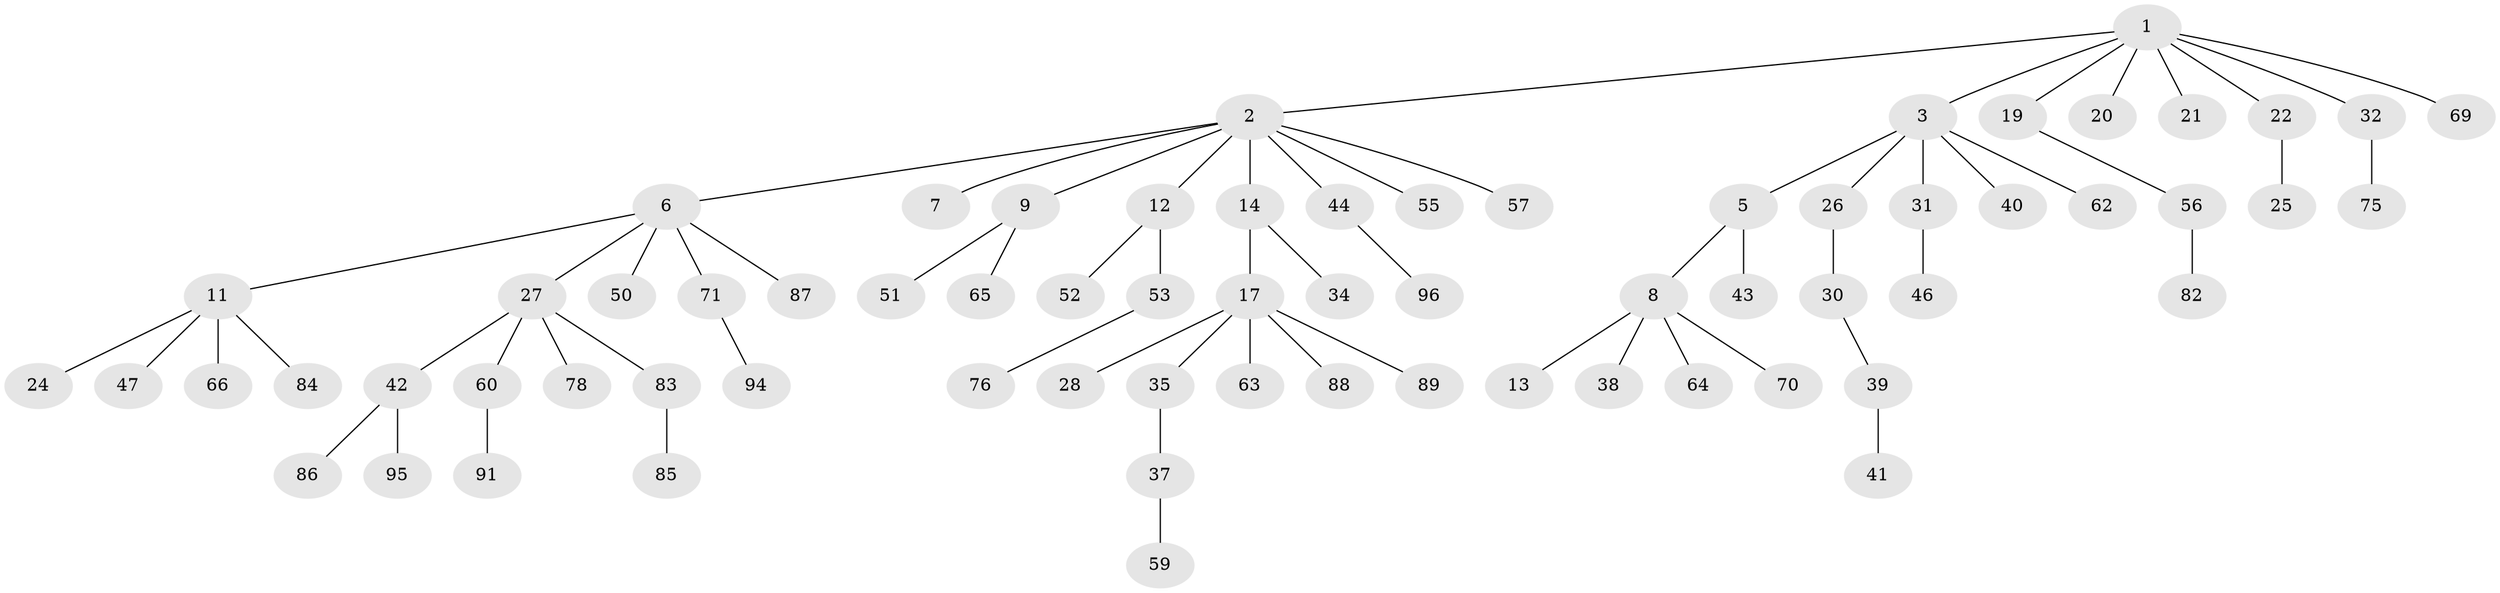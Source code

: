 // original degree distribution, {6: 0.04, 8: 0.01, 3: 0.1, 4: 0.07, 1: 0.51, 5: 0.01, 2: 0.26}
// Generated by graph-tools (version 1.1) at 2025/42/03/06/25 10:42:04]
// undirected, 69 vertices, 68 edges
graph export_dot {
graph [start="1"]
  node [color=gray90,style=filled];
  1 [super="+18"];
  2 [super="+4"];
  3 [super="+36"];
  5 [super="+15"];
  6 [super="+10"];
  7;
  8 [super="+23"];
  9;
  11 [super="+16"];
  12 [super="+33"];
  13 [super="+81"];
  14 [super="+48"];
  17 [super="+29"];
  19 [super="+61"];
  20;
  21;
  22;
  24;
  25 [super="+79"];
  26;
  27 [super="+99"];
  28;
  30 [super="+45"];
  31;
  32;
  34;
  35 [super="+77"];
  37;
  38;
  39 [super="+68"];
  40 [super="+49"];
  41;
  42 [super="+54"];
  43;
  44 [super="+97"];
  46 [super="+72"];
  47;
  50;
  51 [super="+92"];
  52;
  53 [super="+58"];
  55;
  56 [super="+73"];
  57;
  59 [super="+80"];
  60;
  62 [super="+67"];
  63;
  64;
  65 [super="+74"];
  66;
  69;
  70;
  71 [super="+90"];
  75 [super="+100"];
  76;
  78;
  82;
  83;
  84;
  85;
  86 [super="+98"];
  87;
  88;
  89 [super="+93"];
  91;
  94;
  95;
  96;
  1 -- 2;
  1 -- 3;
  1 -- 21;
  1 -- 22;
  1 -- 69;
  1 -- 32;
  1 -- 19;
  1 -- 20;
  2 -- 6;
  2 -- 12;
  2 -- 14;
  2 -- 44;
  2 -- 55;
  2 -- 57;
  2 -- 9;
  2 -- 7;
  3 -- 5;
  3 -- 26;
  3 -- 31;
  3 -- 62;
  3 -- 40;
  5 -- 8;
  5 -- 43;
  6 -- 11;
  6 -- 50;
  6 -- 27;
  6 -- 71;
  6 -- 87;
  8 -- 13;
  8 -- 38;
  8 -- 64;
  8 -- 70;
  9 -- 51;
  9 -- 65;
  11 -- 47;
  11 -- 66;
  11 -- 84;
  11 -- 24;
  12 -- 52;
  12 -- 53;
  14 -- 17;
  14 -- 34;
  17 -- 28;
  17 -- 63;
  17 -- 88;
  17 -- 35;
  17 -- 89;
  19 -- 56;
  22 -- 25;
  26 -- 30;
  27 -- 42;
  27 -- 60;
  27 -- 78;
  27 -- 83;
  30 -- 39;
  31 -- 46;
  32 -- 75;
  35 -- 37;
  37 -- 59;
  39 -- 41;
  42 -- 86;
  42 -- 95;
  44 -- 96;
  53 -- 76;
  56 -- 82;
  60 -- 91;
  71 -- 94;
  83 -- 85;
}
